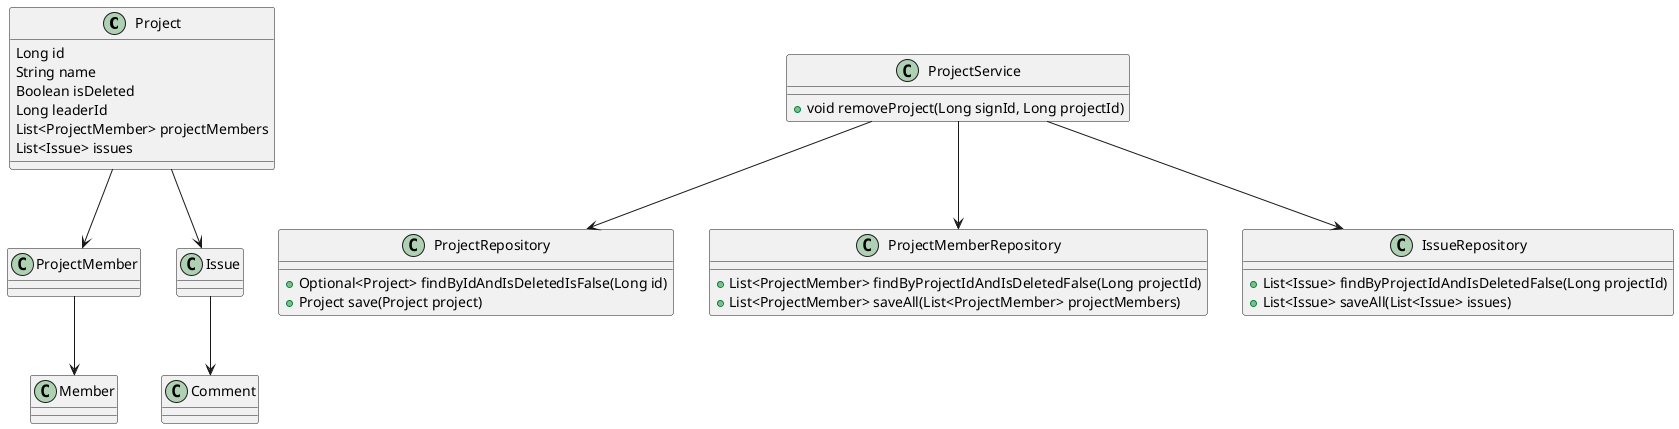 @startuml
class Project {
    Long id
    String name
    Boolean isDeleted
    Long leaderId
    List<ProjectMember> projectMembers
    List<Issue> issues
}

class ProjectService {
    +void removeProject(Long signId, Long projectId)
}

class ProjectRepository {
    +Optional<Project> findByIdAndIsDeletedIsFalse(Long id)
    +Project save(Project project)
}

class ProjectMemberRepository {
    +List<ProjectMember> findByProjectIdAndIsDeletedFalse(Long projectId)
    +List<ProjectMember> saveAll(List<ProjectMember> projectMembers)
}

class IssueRepository {
    +List<Issue> findByProjectIdAndIsDeletedFalse(Long projectId)
    +List<Issue> saveAll(List<Issue> issues)
}

ProjectService --> ProjectRepository
ProjectService --> ProjectMemberRepository
ProjectService --> IssueRepository
Project --> ProjectMember
Project --> Issue
ProjectMember --> Member
Issue --> Comment
@enduml
